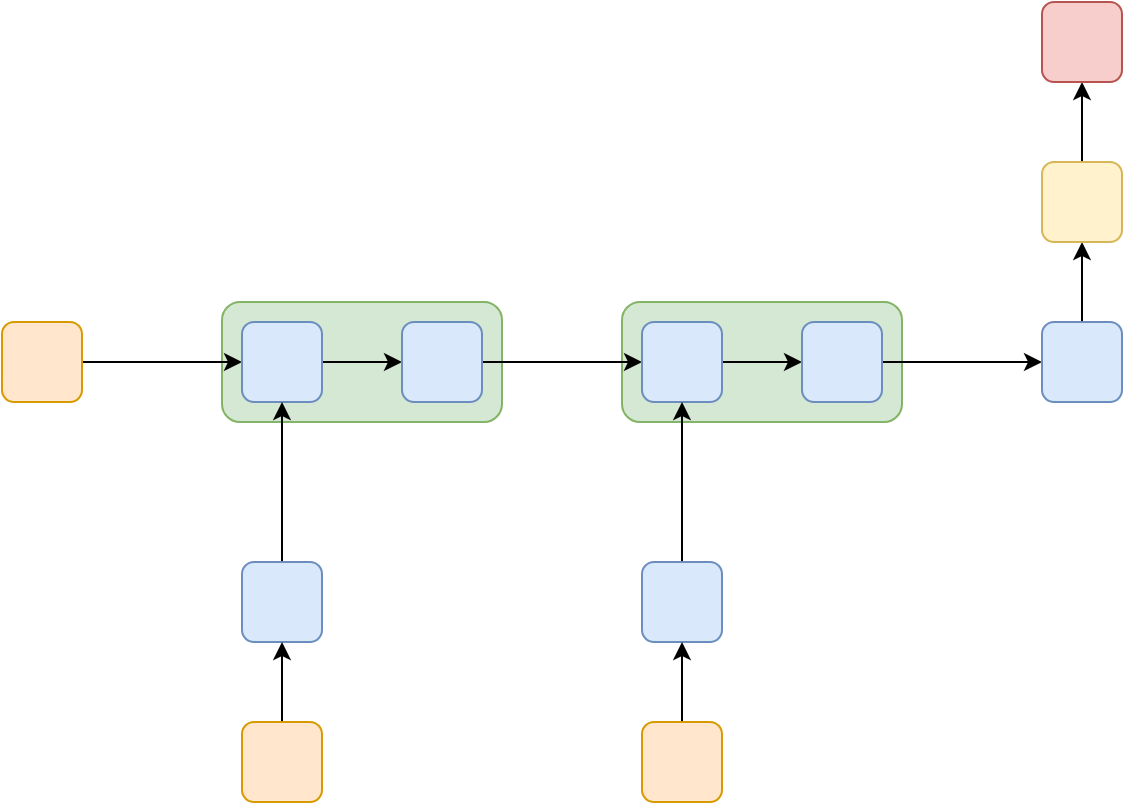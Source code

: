 <mxfile version="16.0.0" type="github">
  <diagram id="Ng3hxRq8j4J8_AEsvm4x" name="Page-1">
    <mxGraphModel dx="1038" dy="564" grid="1" gridSize="10" guides="1" tooltips="1" connect="1" arrows="1" fold="1" page="1" pageScale="1" pageWidth="12000" pageHeight="3000" math="0" shadow="0">
      <root>
        <mxCell id="0" />
        <mxCell id="1" parent="0" />
        <mxCell id="dhoqeCK5XzEjdR1-9PBj-14" value="" style="rounded=1;whiteSpace=wrap;html=1;fillColor=#d5e8d4;strokeColor=#82b366;" vertex="1" parent="1">
          <mxGeometry x="390" y="150" width="140" height="60" as="geometry" />
        </mxCell>
        <mxCell id="dhoqeCK5XzEjdR1-9PBj-13" value="" style="rounded=1;whiteSpace=wrap;html=1;fillColor=#d5e8d4;strokeColor=#82b366;" vertex="1" parent="1">
          <mxGeometry x="190" y="150" width="140" height="60" as="geometry" />
        </mxCell>
        <mxCell id="dhoqeCK5XzEjdR1-9PBj-15" value="" style="edgeStyle=orthogonalEdgeStyle;rounded=0;orthogonalLoop=1;jettySize=auto;html=1;fontSize=20;" edge="1" parent="1" source="dhoqeCK5XzEjdR1-9PBj-1" target="dhoqeCK5XzEjdR1-9PBj-2">
          <mxGeometry relative="1" as="geometry" />
        </mxCell>
        <mxCell id="dhoqeCK5XzEjdR1-9PBj-1" value="" style="rounded=1;whiteSpace=wrap;html=1;fillColor=#ffe6cc;strokeColor=#d79b00;" vertex="1" parent="1">
          <mxGeometry x="80" y="160" width="40" height="40" as="geometry" />
        </mxCell>
        <mxCell id="dhoqeCK5XzEjdR1-9PBj-16" value="" style="edgeStyle=orthogonalEdgeStyle;rounded=0;orthogonalLoop=1;jettySize=auto;html=1;fontSize=20;" edge="1" parent="1" source="dhoqeCK5XzEjdR1-9PBj-2" target="dhoqeCK5XzEjdR1-9PBj-3">
          <mxGeometry relative="1" as="geometry" />
        </mxCell>
        <mxCell id="dhoqeCK5XzEjdR1-9PBj-2" value="" style="rounded=1;whiteSpace=wrap;html=1;fillColor=#dae8fc;strokeColor=#6c8ebf;" vertex="1" parent="1">
          <mxGeometry x="200" y="160" width="40" height="40" as="geometry" />
        </mxCell>
        <mxCell id="dhoqeCK5XzEjdR1-9PBj-17" value="" style="edgeStyle=orthogonalEdgeStyle;rounded=0;orthogonalLoop=1;jettySize=auto;html=1;fontSize=20;" edge="1" parent="1" source="dhoqeCK5XzEjdR1-9PBj-3" target="dhoqeCK5XzEjdR1-9PBj-6">
          <mxGeometry relative="1" as="geometry" />
        </mxCell>
        <mxCell id="dhoqeCK5XzEjdR1-9PBj-3" value="" style="rounded=1;whiteSpace=wrap;html=1;fillColor=#dae8fc;strokeColor=#6c8ebf;" vertex="1" parent="1">
          <mxGeometry x="280" y="160" width="40" height="40" as="geometry" />
        </mxCell>
        <mxCell id="dhoqeCK5XzEjdR1-9PBj-24" value="" style="edgeStyle=orthogonalEdgeStyle;rounded=0;orthogonalLoop=1;jettySize=auto;html=1;fontSize=20;" edge="1" parent="1" source="dhoqeCK5XzEjdR1-9PBj-4" target="dhoqeCK5XzEjdR1-9PBj-2">
          <mxGeometry relative="1" as="geometry" />
        </mxCell>
        <mxCell id="dhoqeCK5XzEjdR1-9PBj-4" value="" style="rounded=1;whiteSpace=wrap;html=1;fillColor=#dae8fc;strokeColor=#6c8ebf;" vertex="1" parent="1">
          <mxGeometry x="200" y="280" width="40" height="40" as="geometry" />
        </mxCell>
        <mxCell id="dhoqeCK5XzEjdR1-9PBj-22" value="" style="edgeStyle=orthogonalEdgeStyle;rounded=0;orthogonalLoop=1;jettySize=auto;html=1;fontSize=20;" edge="1" parent="1" source="dhoqeCK5XzEjdR1-9PBj-5" target="dhoqeCK5XzEjdR1-9PBj-4">
          <mxGeometry relative="1" as="geometry" />
        </mxCell>
        <mxCell id="dhoqeCK5XzEjdR1-9PBj-5" value="" style="rounded=1;whiteSpace=wrap;html=1;fillColor=#ffe6cc;strokeColor=#d79b00;" vertex="1" parent="1">
          <mxGeometry x="200" y="360" width="40" height="40" as="geometry" />
        </mxCell>
        <mxCell id="dhoqeCK5XzEjdR1-9PBj-18" value="" style="edgeStyle=orthogonalEdgeStyle;rounded=0;orthogonalLoop=1;jettySize=auto;html=1;fontSize=20;" edge="1" parent="1" source="dhoqeCK5XzEjdR1-9PBj-6" target="dhoqeCK5XzEjdR1-9PBj-7">
          <mxGeometry relative="1" as="geometry" />
        </mxCell>
        <mxCell id="dhoqeCK5XzEjdR1-9PBj-6" value="" style="rounded=1;whiteSpace=wrap;html=1;fillColor=#dae8fc;strokeColor=#6c8ebf;" vertex="1" parent="1">
          <mxGeometry x="400" y="160" width="40" height="40" as="geometry" />
        </mxCell>
        <mxCell id="dhoqeCK5XzEjdR1-9PBj-19" value="" style="edgeStyle=orthogonalEdgeStyle;rounded=0;orthogonalLoop=1;jettySize=auto;html=1;fontSize=20;" edge="1" parent="1" source="dhoqeCK5XzEjdR1-9PBj-7" target="dhoqeCK5XzEjdR1-9PBj-10">
          <mxGeometry relative="1" as="geometry" />
        </mxCell>
        <mxCell id="dhoqeCK5XzEjdR1-9PBj-7" value="" style="rounded=1;whiteSpace=wrap;html=1;fillColor=#dae8fc;strokeColor=#6c8ebf;" vertex="1" parent="1">
          <mxGeometry x="480" y="160" width="40" height="40" as="geometry" />
        </mxCell>
        <mxCell id="dhoqeCK5XzEjdR1-9PBj-25" value="" style="edgeStyle=orthogonalEdgeStyle;rounded=0;orthogonalLoop=1;jettySize=auto;html=1;fontSize=20;" edge="1" parent="1" source="dhoqeCK5XzEjdR1-9PBj-8" target="dhoqeCK5XzEjdR1-9PBj-6">
          <mxGeometry relative="1" as="geometry" />
        </mxCell>
        <mxCell id="dhoqeCK5XzEjdR1-9PBj-8" value="" style="rounded=1;whiteSpace=wrap;html=1;fillColor=#dae8fc;strokeColor=#6c8ebf;" vertex="1" parent="1">
          <mxGeometry x="400" y="280" width="40" height="40" as="geometry" />
        </mxCell>
        <mxCell id="dhoqeCK5XzEjdR1-9PBj-23" value="" style="edgeStyle=orthogonalEdgeStyle;rounded=0;orthogonalLoop=1;jettySize=auto;html=1;fontSize=20;" edge="1" parent="1" source="dhoqeCK5XzEjdR1-9PBj-9" target="dhoqeCK5XzEjdR1-9PBj-8">
          <mxGeometry relative="1" as="geometry" />
        </mxCell>
        <mxCell id="dhoqeCK5XzEjdR1-9PBj-9" value="" style="rounded=1;whiteSpace=wrap;html=1;fillColor=#ffe6cc;strokeColor=#d79b00;" vertex="1" parent="1">
          <mxGeometry x="400" y="360" width="40" height="40" as="geometry" />
        </mxCell>
        <mxCell id="dhoqeCK5XzEjdR1-9PBj-20" value="" style="edgeStyle=orthogonalEdgeStyle;rounded=0;orthogonalLoop=1;jettySize=auto;html=1;fontSize=20;" edge="1" parent="1" source="dhoqeCK5XzEjdR1-9PBj-10" target="dhoqeCK5XzEjdR1-9PBj-11">
          <mxGeometry relative="1" as="geometry" />
        </mxCell>
        <mxCell id="dhoqeCK5XzEjdR1-9PBj-10" value="" style="rounded=1;whiteSpace=wrap;html=1;fillColor=#dae8fc;strokeColor=#6c8ebf;" vertex="1" parent="1">
          <mxGeometry x="600" y="160" width="40" height="40" as="geometry" />
        </mxCell>
        <mxCell id="dhoqeCK5XzEjdR1-9PBj-21" value="" style="edgeStyle=orthogonalEdgeStyle;rounded=0;orthogonalLoop=1;jettySize=auto;html=1;fontSize=20;" edge="1" parent="1" source="dhoqeCK5XzEjdR1-9PBj-11" target="dhoqeCK5XzEjdR1-9PBj-12">
          <mxGeometry relative="1" as="geometry" />
        </mxCell>
        <mxCell id="dhoqeCK5XzEjdR1-9PBj-11" value="" style="rounded=1;whiteSpace=wrap;html=1;fillColor=#fff2cc;strokeColor=#d6b656;" vertex="1" parent="1">
          <mxGeometry x="600" y="80" width="40" height="40" as="geometry" />
        </mxCell>
        <mxCell id="dhoqeCK5XzEjdR1-9PBj-12" value="" style="rounded=1;whiteSpace=wrap;html=1;fillColor=#f8cecc;strokeColor=#b85450;" vertex="1" parent="1">
          <mxGeometry x="600" width="40" height="40" as="geometry" />
        </mxCell>
      </root>
    </mxGraphModel>
  </diagram>
</mxfile>
